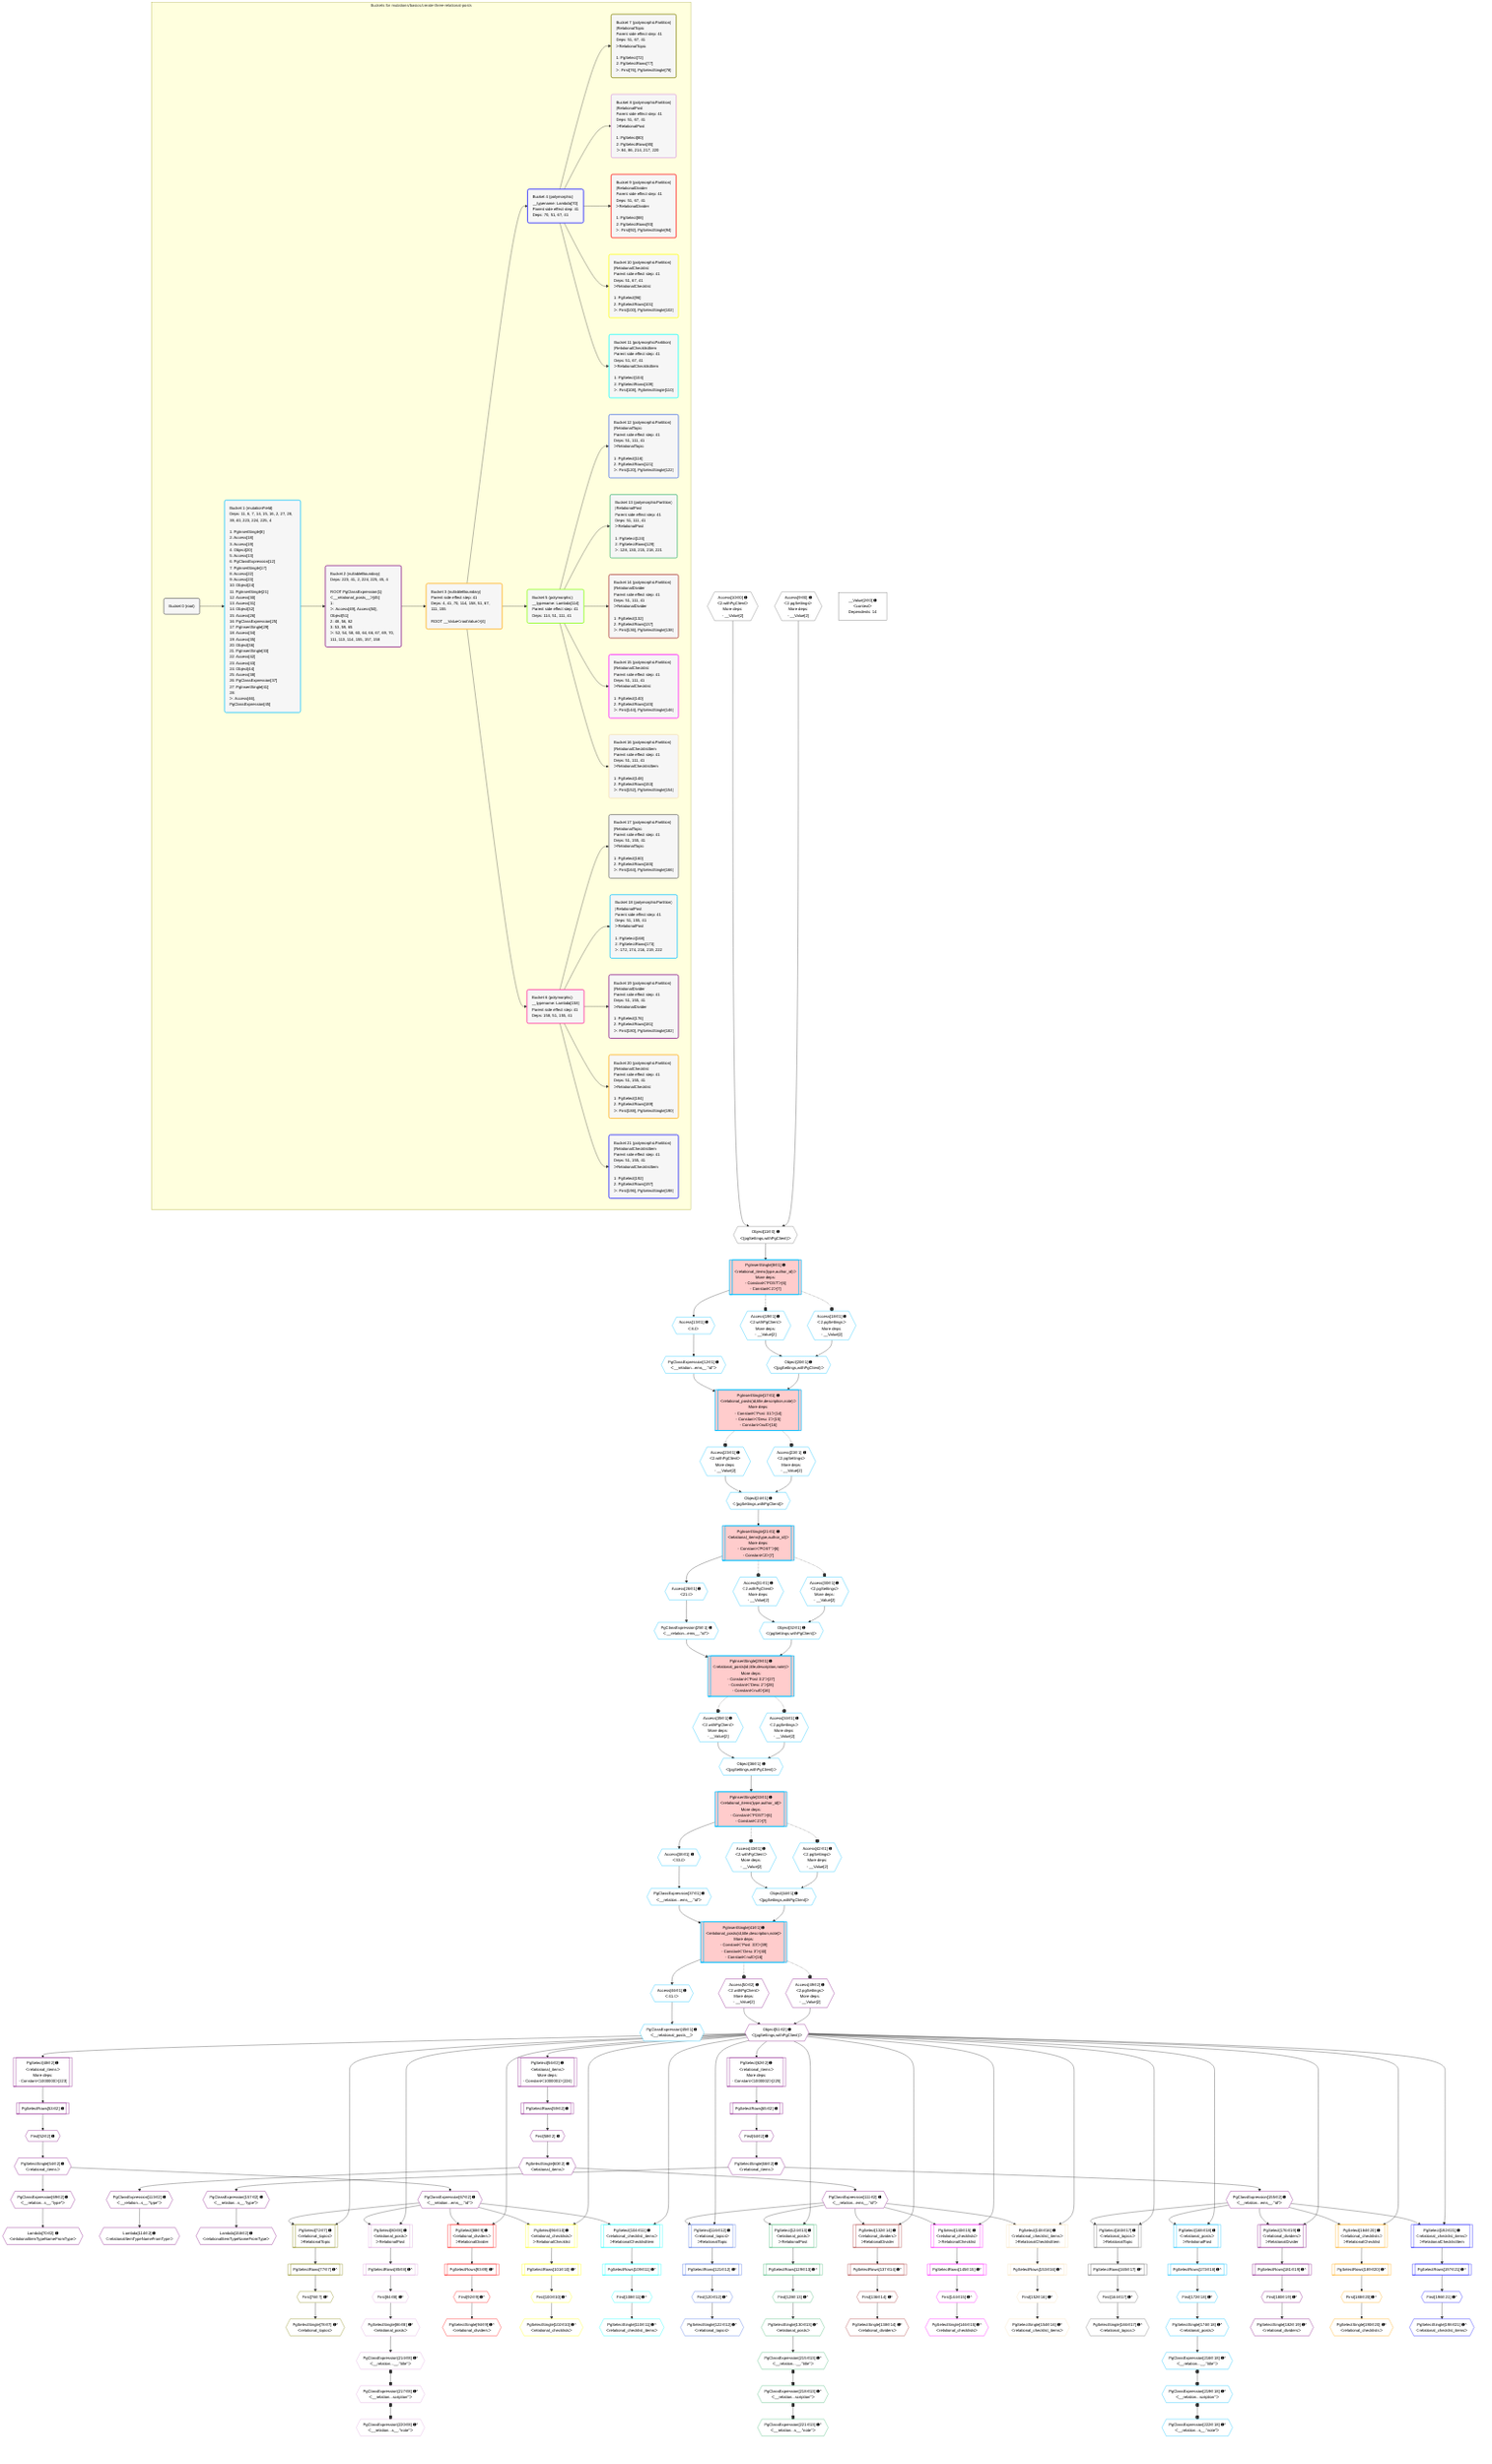 %%{init: {'themeVariables': { 'fontSize': '12px'}}}%%
graph TD
    classDef path fill:#eee,stroke:#000,color:#000
    classDef plan fill:#fff,stroke-width:1px,color:#000
    classDef itemplan fill:#fff,stroke-width:2px,color:#000
    classDef unbatchedplan fill:#dff,stroke-width:1px,color:#000
    classDef sideeffectplan fill:#fcc,stroke-width:2px,color:#000
    classDef bucket fill:#f6f6f6,color:#000,stroke-width:2px,text-align:left

    subgraph "Buckets for mutations/basics/create-three-relational-posts"
    Bucket0("Bucket 0 (root)"):::bucket
    Bucket1("Bucket 1 (mutationField)<br />Deps: 11, 6, 7, 14, 15, 16, 2, 27, 28, 39, 40, 223, 224, 225, 4<br /><br />1: PgInsertSingle[8]<br />2: Access[18]<br />3: Access[19]<br />4: Object[20]<br />5: Access[13]<br />6: PgClassExpression[12]<br />7: PgInsertSingle[17]<br />8: Access[22]<br />9: Access[23]<br />10: Object[24]<br />11: PgInsertSingle[21]<br />12: Access[30]<br />13: Access[31]<br />14: Object[32]<br />15: Access[26]<br />16: PgClassExpression[25]<br />17: PgInsertSingle[29]<br />18: Access[34]<br />19: Access[35]<br />20: Object[36]<br />21: PgInsertSingle[33]<br />22: Access[42]<br />23: Access[43]<br />24: Object[44]<br />25: Access[38]<br />26: PgClassExpression[37]<br />27: PgInsertSingle[41]<br />28: <br />ᐳ: Access[46], PgClassExpression[45]"):::bucket
    Bucket2("Bucket 2 (nullableBoundary)<br />Deps: 223, 41, 2, 224, 225, 45, 4<br /><br />ROOT PgClassExpression{1}ᐸ__relational_posts__ᐳ[45]<br />1: <br />ᐳ: Access[49], Access[50], Object[51]<br />2: 48, 56, 62<br />3: 53, 59, 65<br />ᐳ: 52, 54, 58, 60, 64, 66, 67, 69, 70, 111, 113, 114, 155, 157, 158"):::bucket
    Bucket3("Bucket 3 (nullableBoundary)<br />Parent side effect step: 41<br />Deps: 4, 41, 70, 114, 158, 51, 67, 111, 155<br /><br />ROOT __ValueᐸrootValueᐳ[4]"):::bucket
    Bucket4("Bucket 4 (polymorphic)<br />__typename: Lambda[70]<br />Parent side effect step: 41<br />Deps: 70, 51, 67, 41"):::bucket
    Bucket5("Bucket 5 (polymorphic)<br />__typename: Lambda[114]<br />Parent side effect step: 41<br />Deps: 114, 51, 111, 41"):::bucket
    Bucket6("Bucket 6 (polymorphic)<br />__typename: Lambda[158]<br />Parent side effect step: 41<br />Deps: 158, 51, 155, 41"):::bucket
    Bucket7("Bucket 7 (polymorphicPartition)<br />|RelationalTopic<br />Parent side effect step: 41<br />Deps: 51, 67, 41<br />ᐳRelationalTopic<br /><br />1: PgSelect[72]<br />2: PgSelectRows[77]<br />ᐳ: First[76], PgSelectSingle[78]"):::bucket
    Bucket8("Bucket 8 (polymorphicPartition)<br />|RelationalPost<br />Parent side effect step: 41<br />Deps: 51, 67, 41<br />ᐳRelationalPost<br /><br />1: PgSelect[80]<br />2: PgSelectRows[85]<br />ᐳ: 84, 86, 214, 217, 220"):::bucket
    Bucket9("Bucket 9 (polymorphicPartition)<br />|RelationalDivider<br />Parent side effect step: 41<br />Deps: 51, 67, 41<br />ᐳRelationalDivider<br /><br />1: PgSelect[88]<br />2: PgSelectRows[93]<br />ᐳ: First[92], PgSelectSingle[94]"):::bucket
    Bucket10("Bucket 10 (polymorphicPartition)<br />|RelationalChecklist<br />Parent side effect step: 41<br />Deps: 51, 67, 41<br />ᐳRelationalChecklist<br /><br />1: PgSelect[96]<br />2: PgSelectRows[101]<br />ᐳ: First[100], PgSelectSingle[102]"):::bucket
    Bucket11("Bucket 11 (polymorphicPartition)<br />|RelationalChecklistItem<br />Parent side effect step: 41<br />Deps: 51, 67, 41<br />ᐳRelationalChecklistItem<br /><br />1: PgSelect[104]<br />2: PgSelectRows[109]<br />ᐳ: First[108], PgSelectSingle[110]"):::bucket
    Bucket12("Bucket 12 (polymorphicPartition)<br />|RelationalTopic<br />Parent side effect step: 41<br />Deps: 51, 111, 41<br />ᐳRelationalTopic<br /><br />1: PgSelect[116]<br />2: PgSelectRows[121]<br />ᐳ: First[120], PgSelectSingle[122]"):::bucket
    Bucket13("Bucket 13 (polymorphicPartition)<br />|RelationalPost<br />Parent side effect step: 41<br />Deps: 51, 111, 41<br />ᐳRelationalPost<br /><br />1: PgSelect[124]<br />2: PgSelectRows[129]<br />ᐳ: 128, 130, 215, 218, 221"):::bucket
    Bucket14("Bucket 14 (polymorphicPartition)<br />|RelationalDivider<br />Parent side effect step: 41<br />Deps: 51, 111, 41<br />ᐳRelationalDivider<br /><br />1: PgSelect[132]<br />2: PgSelectRows[137]<br />ᐳ: First[136], PgSelectSingle[138]"):::bucket
    Bucket15("Bucket 15 (polymorphicPartition)<br />|RelationalChecklist<br />Parent side effect step: 41<br />Deps: 51, 111, 41<br />ᐳRelationalChecklist<br /><br />1: PgSelect[140]<br />2: PgSelectRows[145]<br />ᐳ: First[144], PgSelectSingle[146]"):::bucket
    Bucket16("Bucket 16 (polymorphicPartition)<br />|RelationalChecklistItem<br />Parent side effect step: 41<br />Deps: 51, 111, 41<br />ᐳRelationalChecklistItem<br /><br />1: PgSelect[148]<br />2: PgSelectRows[153]<br />ᐳ: First[152], PgSelectSingle[154]"):::bucket
    Bucket17("Bucket 17 (polymorphicPartition)<br />|RelationalTopic<br />Parent side effect step: 41<br />Deps: 51, 155, 41<br />ᐳRelationalTopic<br /><br />1: PgSelect[160]<br />2: PgSelectRows[165]<br />ᐳ: First[164], PgSelectSingle[166]"):::bucket
    Bucket18("Bucket 18 (polymorphicPartition)<br />|RelationalPost<br />Parent side effect step: 41<br />Deps: 51, 155, 41<br />ᐳRelationalPost<br /><br />1: PgSelect[168]<br />2: PgSelectRows[173]<br />ᐳ: 172, 174, 216, 219, 222"):::bucket
    Bucket19("Bucket 19 (polymorphicPartition)<br />|RelationalDivider<br />Parent side effect step: 41<br />Deps: 51, 155, 41<br />ᐳRelationalDivider<br /><br />1: PgSelect[176]<br />2: PgSelectRows[181]<br />ᐳ: First[180], PgSelectSingle[182]"):::bucket
    Bucket20("Bucket 20 (polymorphicPartition)<br />|RelationalChecklist<br />Parent side effect step: 41<br />Deps: 51, 155, 41<br />ᐳRelationalChecklist<br /><br />1: PgSelect[184]<br />2: PgSelectRows[189]<br />ᐳ: First[188], PgSelectSingle[190]"):::bucket
    Bucket21("Bucket 21 (polymorphicPartition)<br />|RelationalChecklistItem<br />Parent side effect step: 41<br />Deps: 51, 155, 41<br />ᐳRelationalChecklistItem<br /><br />1: PgSelect[192]<br />2: PgSelectRows[197]<br />ᐳ: First[196], PgSelectSingle[198]"):::bucket
    end
    Bucket0 --> Bucket1
    Bucket1 --> Bucket2
    Bucket2 --> Bucket3
    Bucket3 --> Bucket4 & Bucket5 & Bucket6
    Bucket4 --> Bucket7 & Bucket8 & Bucket9 & Bucket10 & Bucket11
    Bucket5 --> Bucket12 & Bucket13 & Bucket14 & Bucket15 & Bucket16
    Bucket6 --> Bucket17 & Bucket18 & Bucket19 & Bucket20 & Bucket21

    %% plan dependencies
    Object11{{"Object[11∈0] ➊<br />ᐸ{pgSettings,withPgClient}ᐳ"}}:::plan
    Access9{{"Access[9∈0] ➊<br />ᐸ2.pgSettingsᐳ<br />More deps:<br />- __Value[2]"}}:::plan
    Access10{{"Access[10∈0] ➊<br />ᐸ2.withPgClientᐳ<br />More deps:<br />- __Value[2]"}}:::plan
    Access9 & Access10 --> Object11
    __Value2["__Value[2∈0] ➊<br />ᐸcontextᐳ<br />Dependents: 14"]:::plan
    PgInsertSingle17[["PgInsertSingle[17∈1] ➊<br />ᐸrelational_posts(id,title,description,note)ᐳ<br />More deps:<br />- Constantᐸ'Post ꖛ1'ᐳ[14]<br />- Constantᐸ'Desc 1'ᐳ[15]<br />- Constantᐸnullᐳ[16]"]]:::sideeffectplan
    Object20{{"Object[20∈1] ➊<br />ᐸ{pgSettings,withPgClient}ᐳ"}}:::plan
    PgClassExpression12{{"PgClassExpression[12∈1] ➊<br />ᐸ__relation...ems__.”id”ᐳ"}}:::plan
    Object20 & PgClassExpression12 --> PgInsertSingle17
    PgInsertSingle29[["PgInsertSingle[29∈1] ➊<br />ᐸrelational_posts(id,title,description,note)ᐳ<br />More deps:<br />- Constantᐸ'Post ꖛ2'ᐳ[27]<br />- Constantᐸ'Desc 2'ᐳ[28]<br />- Constantᐸnullᐳ[16]"]]:::sideeffectplan
    Object32{{"Object[32∈1] ➊<br />ᐸ{pgSettings,withPgClient}ᐳ"}}:::plan
    PgClassExpression25{{"PgClassExpression[25∈1] ➊<br />ᐸ__relation...ems__.”id”ᐳ"}}:::plan
    Object32 & PgClassExpression25 --> PgInsertSingle29
    PgInsertSingle41[["PgInsertSingle[41∈1] ➊<br />ᐸrelational_posts(id,title,description,note)ᐳ<br />More deps:<br />- Constantᐸ'Post ꖛ3'ᐳ[39]<br />- Constantᐸ'Desc 3'ᐳ[40]<br />- Constantᐸnullᐳ[16]"]]:::sideeffectplan
    Object44{{"Object[44∈1] ➊<br />ᐸ{pgSettings,withPgClient}ᐳ"}}:::plan
    PgClassExpression37{{"PgClassExpression[37∈1] ➊<br />ᐸ__relation...ems__.”id”ᐳ"}}:::plan
    Object44 & PgClassExpression37 --> PgInsertSingle41
    PgInsertSingle8[["PgInsertSingle[8∈1] ➊<br />ᐸrelational_items(type,author_id)ᐳ<br />More deps:<br />- Constantᐸ'POST'ᐳ[6]<br />- Constantᐸ2ᐳ[7]"]]:::sideeffectplan
    Object11 --> PgInsertSingle8
    PgInsertSingle21[["PgInsertSingle[21∈1] ➊<br />ᐸrelational_items(type,author_id)ᐳ<br />More deps:<br />- Constantᐸ'POST'ᐳ[6]<br />- Constantᐸ2ᐳ[7]"]]:::sideeffectplan
    Object24{{"Object[24∈1] ➊<br />ᐸ{pgSettings,withPgClient}ᐳ"}}:::plan
    Object24 --> PgInsertSingle21
    PgInsertSingle33[["PgInsertSingle[33∈1] ➊<br />ᐸrelational_items(type,author_id)ᐳ<br />More deps:<br />- Constantᐸ'POST'ᐳ[6]<br />- Constantᐸ2ᐳ[7]"]]:::sideeffectplan
    Object36{{"Object[36∈1] ➊<br />ᐸ{pgSettings,withPgClient}ᐳ"}}:::plan
    Object36 --> PgInsertSingle33
    Access18{{"Access[18∈1] ➊<br />ᐸ2.pgSettingsᐳ<br />More deps:<br />- __Value[2]"}}:::plan
    Access19{{"Access[19∈1] ➊<br />ᐸ2.withPgClientᐳ<br />More deps:<br />- __Value[2]"}}:::plan
    Access18 & Access19 --> Object20
    Access22{{"Access[22∈1] ➊<br />ᐸ2.pgSettingsᐳ<br />More deps:<br />- __Value[2]"}}:::plan
    Access23{{"Access[23∈1] ➊<br />ᐸ2.withPgClientᐳ<br />More deps:<br />- __Value[2]"}}:::plan
    Access22 & Access23 --> Object24
    Access30{{"Access[30∈1] ➊<br />ᐸ2.pgSettingsᐳ<br />More deps:<br />- __Value[2]"}}:::plan
    Access31{{"Access[31∈1] ➊<br />ᐸ2.withPgClientᐳ<br />More deps:<br />- __Value[2]"}}:::plan
    Access30 & Access31 --> Object32
    Access34{{"Access[34∈1] ➊<br />ᐸ2.pgSettingsᐳ<br />More deps:<br />- __Value[2]"}}:::plan
    Access35{{"Access[35∈1] ➊<br />ᐸ2.withPgClientᐳ<br />More deps:<br />- __Value[2]"}}:::plan
    Access34 & Access35 --> Object36
    Access42{{"Access[42∈1] ➊<br />ᐸ2.pgSettingsᐳ<br />More deps:<br />- __Value[2]"}}:::plan
    Access43{{"Access[43∈1] ➊<br />ᐸ2.withPgClientᐳ<br />More deps:<br />- __Value[2]"}}:::plan
    Access42 & Access43 --> Object44
    Access13{{"Access[13∈1] ➊<br />ᐸ8.tᐳ"}}:::plan
    Access13 --> PgClassExpression12
    PgInsertSingle8 --> Access13
    Access26{{"Access[26∈1] ➊<br />ᐸ21.tᐳ"}}:::plan
    Access26 --> PgClassExpression25
    PgInsertSingle21 --> Access26
    Access38{{"Access[38∈1] ➊<br />ᐸ33.tᐳ"}}:::plan
    Access38 --> PgClassExpression37
    PgInsertSingle33 --> Access38
    PgClassExpression45{{"PgClassExpression[45∈1] ➊<br />ᐸ__relational_posts__ᐳ"}}:::plan
    Access46{{"Access[46∈1] ➊<br />ᐸ41.tᐳ"}}:::plan
    Access46 --> PgClassExpression45
    PgInsertSingle41 --> Access46
    PgSelect48[["PgSelect[48∈2] ➊<br />ᐸrelational_itemsᐳ<br />More deps:<br />- Constantᐸ1000000ᐳ[223]"]]:::plan
    Object51{{"Object[51∈2] ➊<br />ᐸ{pgSettings,withPgClient}ᐳ"}}:::plan
    Object51 --> PgSelect48
    Access49{{"Access[49∈2] ➊<br />ᐸ2.pgSettingsᐳ<br />More deps:<br />- __Value[2]"}}:::plan
    Access50{{"Access[50∈2] ➊<br />ᐸ2.withPgClientᐳ<br />More deps:<br />- __Value[2]"}}:::plan
    Access49 & Access50 --> Object51
    PgSelect56[["PgSelect[56∈2] ➊<br />ᐸrelational_itemsᐳ<br />More deps:<br />- Constantᐸ1000001ᐳ[224]"]]:::plan
    Object51 --> PgSelect56
    PgSelect62[["PgSelect[62∈2] ➊<br />ᐸrelational_itemsᐳ<br />More deps:<br />- Constantᐸ1000002ᐳ[225]"]]:::plan
    Object51 --> PgSelect62
    First52{{"First[52∈2] ➊"}}:::plan
    PgSelectRows53[["PgSelectRows[53∈2] ➊"]]:::plan
    PgSelectRows53 --> First52
    PgSelect48 --> PgSelectRows53
    PgSelectSingle54{{"PgSelectSingle[54∈2] ➊<br />ᐸrelational_itemsᐳ"}}:::plan
    First52 --> PgSelectSingle54
    First58{{"First[58∈2] ➊"}}:::plan
    PgSelectRows59[["PgSelectRows[59∈2] ➊"]]:::plan
    PgSelectRows59 --> First58
    PgSelect56 --> PgSelectRows59
    PgSelectSingle60{{"PgSelectSingle[60∈2] ➊<br />ᐸrelational_itemsᐳ"}}:::plan
    First58 --> PgSelectSingle60
    First64{{"First[64∈2] ➊"}}:::plan
    PgSelectRows65[["PgSelectRows[65∈2] ➊"]]:::plan
    PgSelectRows65 --> First64
    PgSelect62 --> PgSelectRows65
    PgSelectSingle66{{"PgSelectSingle[66∈2] ➊<br />ᐸrelational_itemsᐳ"}}:::plan
    First64 --> PgSelectSingle66
    PgClassExpression67{{"PgClassExpression[67∈2] ➊<br />ᐸ__relation...ems__.”id”ᐳ"}}:::plan
    PgSelectSingle54 --> PgClassExpression67
    PgClassExpression69{{"PgClassExpression[69∈2] ➊<br />ᐸ__relation...s__.”type”ᐳ"}}:::plan
    PgSelectSingle54 --> PgClassExpression69
    Lambda70{{"Lambda[70∈2] ➊<br />ᐸrelationalItemTypeNameFromTypeᐳ"}}:::plan
    PgClassExpression69 --> Lambda70
    PgClassExpression111{{"PgClassExpression[111∈2] ➊<br />ᐸ__relation...ems__.”id”ᐳ"}}:::plan
    PgSelectSingle60 --> PgClassExpression111
    PgClassExpression113{{"PgClassExpression[113∈2] ➊<br />ᐸ__relation...s__.”type”ᐳ"}}:::plan
    PgSelectSingle60 --> PgClassExpression113
    Lambda114{{"Lambda[114∈2] ➊<br />ᐸrelationalItemTypeNameFromTypeᐳ"}}:::plan
    PgClassExpression113 --> Lambda114
    PgClassExpression155{{"PgClassExpression[155∈2] ➊<br />ᐸ__relation...ems__.”id”ᐳ"}}:::plan
    PgSelectSingle66 --> PgClassExpression155
    PgClassExpression157{{"PgClassExpression[157∈2] ➊<br />ᐸ__relation...s__.”type”ᐳ"}}:::plan
    PgSelectSingle66 --> PgClassExpression157
    Lambda158{{"Lambda[158∈2] ➊<br />ᐸrelationalItemTypeNameFromTypeᐳ"}}:::plan
    PgClassExpression157 --> Lambda158
    PgSelect72[["PgSelect[72∈7] ➊<br />ᐸrelational_topicsᐳ<br />ᐳRelationalTopic"]]:::plan
    Object51 & PgClassExpression67 --> PgSelect72
    First76{{"First[76∈7] ➊^"}}:::plan
    PgSelectRows77[["PgSelectRows[77∈7] ➊^"]]:::plan
    PgSelectRows77 --> First76
    PgSelect72 --> PgSelectRows77
    PgSelectSingle78{{"PgSelectSingle[78∈7] ➊^<br />ᐸrelational_topicsᐳ"}}:::plan
    First76 --> PgSelectSingle78
    PgSelect80[["PgSelect[80∈8] ➊<br />ᐸrelational_postsᐳ<br />ᐳRelationalPost"]]:::plan
    Object51 & PgClassExpression67 --> PgSelect80
    First84{{"First[84∈8] ➊^"}}:::plan
    PgSelectRows85[["PgSelectRows[85∈8] ➊^"]]:::plan
    PgSelectRows85 --> First84
    PgSelect80 --> PgSelectRows85
    PgSelectSingle86{{"PgSelectSingle[86∈8] ➊^<br />ᐸrelational_postsᐳ"}}:::plan
    First84 --> PgSelectSingle86
    PgClassExpression214{{"PgClassExpression[214∈8] ➊^<br />ᐸ__relation...__.”title”ᐳ"}}:::plan
    PgSelectSingle86 --> PgClassExpression214
    PgClassExpression217{{"PgClassExpression[217∈8] ➊^<br />ᐸ__relation...scription”ᐳ"}}:::plan
    PgClassExpression214 o--o PgClassExpression217
    PgClassExpression220{{"PgClassExpression[220∈8] ➊^<br />ᐸ__relation...s__.”note”ᐳ"}}:::plan
    PgClassExpression217 o--o PgClassExpression220
    PgSelect88[["PgSelect[88∈9] ➊<br />ᐸrelational_dividersᐳ<br />ᐳRelationalDivider"]]:::plan
    Object51 & PgClassExpression67 --> PgSelect88
    First92{{"First[92∈9] ➊^"}}:::plan
    PgSelectRows93[["PgSelectRows[93∈9] ➊^"]]:::plan
    PgSelectRows93 --> First92
    PgSelect88 --> PgSelectRows93
    PgSelectSingle94{{"PgSelectSingle[94∈9] ➊^<br />ᐸrelational_dividersᐳ"}}:::plan
    First92 --> PgSelectSingle94
    PgSelect96[["PgSelect[96∈10] ➊<br />ᐸrelational_checklistsᐳ<br />ᐳRelationalChecklist"]]:::plan
    Object51 & PgClassExpression67 --> PgSelect96
    First100{{"First[100∈10] ➊^"}}:::plan
    PgSelectRows101[["PgSelectRows[101∈10] ➊^"]]:::plan
    PgSelectRows101 --> First100
    PgSelect96 --> PgSelectRows101
    PgSelectSingle102{{"PgSelectSingle[102∈10] ➊^<br />ᐸrelational_checklistsᐳ"}}:::plan
    First100 --> PgSelectSingle102
    PgSelect104[["PgSelect[104∈11] ➊<br />ᐸrelational_checklist_itemsᐳ<br />ᐳRelationalChecklistItem"]]:::plan
    Object51 & PgClassExpression67 --> PgSelect104
    First108{{"First[108∈11] ➊^"}}:::plan
    PgSelectRows109[["PgSelectRows[109∈11] ➊^"]]:::plan
    PgSelectRows109 --> First108
    PgSelect104 --> PgSelectRows109
    PgSelectSingle110{{"PgSelectSingle[110∈11] ➊^<br />ᐸrelational_checklist_itemsᐳ"}}:::plan
    First108 --> PgSelectSingle110
    PgSelect116[["PgSelect[116∈12] ➊<br />ᐸrelational_topicsᐳ<br />ᐳRelationalTopic"]]:::plan
    Object51 & PgClassExpression111 --> PgSelect116
    First120{{"First[120∈12] ➊^"}}:::plan
    PgSelectRows121[["PgSelectRows[121∈12] ➊^"]]:::plan
    PgSelectRows121 --> First120
    PgSelect116 --> PgSelectRows121
    PgSelectSingle122{{"PgSelectSingle[122∈12] ➊^<br />ᐸrelational_topicsᐳ"}}:::plan
    First120 --> PgSelectSingle122
    PgSelect124[["PgSelect[124∈13] ➊<br />ᐸrelational_postsᐳ<br />ᐳRelationalPost"]]:::plan
    Object51 & PgClassExpression111 --> PgSelect124
    First128{{"First[128∈13] ➊^"}}:::plan
    PgSelectRows129[["PgSelectRows[129∈13] ➊^"]]:::plan
    PgSelectRows129 --> First128
    PgSelect124 --> PgSelectRows129
    PgSelectSingle130{{"PgSelectSingle[130∈13] ➊^<br />ᐸrelational_postsᐳ"}}:::plan
    First128 --> PgSelectSingle130
    PgClassExpression215{{"PgClassExpression[215∈13] ➊^<br />ᐸ__relation...__.”title”ᐳ"}}:::plan
    PgSelectSingle130 --> PgClassExpression215
    PgClassExpression218{{"PgClassExpression[218∈13] ➊^<br />ᐸ__relation...scription”ᐳ"}}:::plan
    PgClassExpression215 o--o PgClassExpression218
    PgClassExpression221{{"PgClassExpression[221∈13] ➊^<br />ᐸ__relation...s__.”note”ᐳ"}}:::plan
    PgClassExpression218 o--o PgClassExpression221
    PgSelect132[["PgSelect[132∈14] ➊<br />ᐸrelational_dividersᐳ<br />ᐳRelationalDivider"]]:::plan
    Object51 & PgClassExpression111 --> PgSelect132
    First136{{"First[136∈14] ➊^"}}:::plan
    PgSelectRows137[["PgSelectRows[137∈14] ➊^"]]:::plan
    PgSelectRows137 --> First136
    PgSelect132 --> PgSelectRows137
    PgSelectSingle138{{"PgSelectSingle[138∈14] ➊^<br />ᐸrelational_dividersᐳ"}}:::plan
    First136 --> PgSelectSingle138
    PgSelect140[["PgSelect[140∈15] ➊<br />ᐸrelational_checklistsᐳ<br />ᐳRelationalChecklist"]]:::plan
    Object51 & PgClassExpression111 --> PgSelect140
    First144{{"First[144∈15] ➊^"}}:::plan
    PgSelectRows145[["PgSelectRows[145∈15] ➊^"]]:::plan
    PgSelectRows145 --> First144
    PgSelect140 --> PgSelectRows145
    PgSelectSingle146{{"PgSelectSingle[146∈15] ➊^<br />ᐸrelational_checklistsᐳ"}}:::plan
    First144 --> PgSelectSingle146
    PgSelect148[["PgSelect[148∈16] ➊<br />ᐸrelational_checklist_itemsᐳ<br />ᐳRelationalChecklistItem"]]:::plan
    Object51 & PgClassExpression111 --> PgSelect148
    First152{{"First[152∈16] ➊^"}}:::plan
    PgSelectRows153[["PgSelectRows[153∈16] ➊^"]]:::plan
    PgSelectRows153 --> First152
    PgSelect148 --> PgSelectRows153
    PgSelectSingle154{{"PgSelectSingle[154∈16] ➊^<br />ᐸrelational_checklist_itemsᐳ"}}:::plan
    First152 --> PgSelectSingle154
    PgSelect160[["PgSelect[160∈17] ➊<br />ᐸrelational_topicsᐳ<br />ᐳRelationalTopic"]]:::plan
    Object51 & PgClassExpression155 --> PgSelect160
    First164{{"First[164∈17] ➊^"}}:::plan
    PgSelectRows165[["PgSelectRows[165∈17] ➊^"]]:::plan
    PgSelectRows165 --> First164
    PgSelect160 --> PgSelectRows165
    PgSelectSingle166{{"PgSelectSingle[166∈17] ➊^<br />ᐸrelational_topicsᐳ"}}:::plan
    First164 --> PgSelectSingle166
    PgSelect168[["PgSelect[168∈18] ➊<br />ᐸrelational_postsᐳ<br />ᐳRelationalPost"]]:::plan
    Object51 & PgClassExpression155 --> PgSelect168
    First172{{"First[172∈18] ➊^"}}:::plan
    PgSelectRows173[["PgSelectRows[173∈18] ➊^"]]:::plan
    PgSelectRows173 --> First172
    PgSelect168 --> PgSelectRows173
    PgSelectSingle174{{"PgSelectSingle[174∈18] ➊^<br />ᐸrelational_postsᐳ"}}:::plan
    First172 --> PgSelectSingle174
    PgClassExpression216{{"PgClassExpression[216∈18] ➊^<br />ᐸ__relation...__.”title”ᐳ"}}:::plan
    PgSelectSingle174 --> PgClassExpression216
    PgClassExpression219{{"PgClassExpression[219∈18] ➊^<br />ᐸ__relation...scription”ᐳ"}}:::plan
    PgClassExpression216 o--o PgClassExpression219
    PgClassExpression222{{"PgClassExpression[222∈18] ➊^<br />ᐸ__relation...s__.”note”ᐳ"}}:::plan
    PgClassExpression219 o--o PgClassExpression222
    PgSelect176[["PgSelect[176∈19] ➊<br />ᐸrelational_dividersᐳ<br />ᐳRelationalDivider"]]:::plan
    Object51 & PgClassExpression155 --> PgSelect176
    First180{{"First[180∈19] ➊^"}}:::plan
    PgSelectRows181[["PgSelectRows[181∈19] ➊^"]]:::plan
    PgSelectRows181 --> First180
    PgSelect176 --> PgSelectRows181
    PgSelectSingle182{{"PgSelectSingle[182∈19] ➊^<br />ᐸrelational_dividersᐳ"}}:::plan
    First180 --> PgSelectSingle182
    PgSelect184[["PgSelect[184∈20] ➊<br />ᐸrelational_checklistsᐳ<br />ᐳRelationalChecklist"]]:::plan
    Object51 & PgClassExpression155 --> PgSelect184
    First188{{"First[188∈20] ➊^"}}:::plan
    PgSelectRows189[["PgSelectRows[189∈20] ➊^"]]:::plan
    PgSelectRows189 --> First188
    PgSelect184 --> PgSelectRows189
    PgSelectSingle190{{"PgSelectSingle[190∈20] ➊^<br />ᐸrelational_checklistsᐳ"}}:::plan
    First188 --> PgSelectSingle190
    PgSelect192[["PgSelect[192∈21] ➊<br />ᐸrelational_checklist_itemsᐳ<br />ᐳRelationalChecklistItem"]]:::plan
    Object51 & PgClassExpression155 --> PgSelect192
    First196{{"First[196∈21] ➊^"}}:::plan
    PgSelectRows197[["PgSelectRows[197∈21] ➊^"]]:::plan
    PgSelectRows197 --> First196
    PgSelect192 --> PgSelectRows197
    PgSelectSingle198{{"PgSelectSingle[198∈21] ➊^<br />ᐸrelational_checklist_itemsᐳ"}}:::plan
    First196 --> PgSelectSingle198

    %% define steps
    classDef bucket0 stroke:#696969
    class Bucket0,__Value2,Access9,Access10,Object11 bucket0
    classDef bucket1 stroke:#00bfff
    class Bucket1,PgInsertSingle8,PgClassExpression12,Access13,PgInsertSingle17,Access18,Access19,Object20,PgInsertSingle21,Access22,Access23,Object24,PgClassExpression25,Access26,PgInsertSingle29,Access30,Access31,Object32,PgInsertSingle33,Access34,Access35,Object36,PgClassExpression37,Access38,PgInsertSingle41,Access42,Access43,Object44,PgClassExpression45,Access46 bucket1
    classDef bucket2 stroke:#7f007f
    class Bucket2,PgSelect48,Access49,Access50,Object51,First52,PgSelectRows53,PgSelectSingle54,PgSelect56,First58,PgSelectRows59,PgSelectSingle60,PgSelect62,First64,PgSelectRows65,PgSelectSingle66,PgClassExpression67,PgClassExpression69,Lambda70,PgClassExpression111,PgClassExpression113,Lambda114,PgClassExpression155,PgClassExpression157,Lambda158 bucket2
    classDef bucket3 stroke:#ffa500
    class Bucket3 bucket3
    classDef bucket4 stroke:#0000ff
    class Bucket4 bucket4
    classDef bucket5 stroke:#7fff00
    class Bucket5 bucket5
    classDef bucket6 stroke:#ff1493
    class Bucket6 bucket6
    classDef bucket7 stroke:#808000
    class Bucket7,PgSelect72,First76,PgSelectRows77,PgSelectSingle78 bucket7
    classDef bucket8 stroke:#dda0dd
    class Bucket8,PgSelect80,First84,PgSelectRows85,PgSelectSingle86,PgClassExpression214,PgClassExpression217,PgClassExpression220 bucket8
    classDef bucket9 stroke:#ff0000
    class Bucket9,PgSelect88,First92,PgSelectRows93,PgSelectSingle94 bucket9
    classDef bucket10 stroke:#ffff00
    class Bucket10,PgSelect96,First100,PgSelectRows101,PgSelectSingle102 bucket10
    classDef bucket11 stroke:#00ffff
    class Bucket11,PgSelect104,First108,PgSelectRows109,PgSelectSingle110 bucket11
    classDef bucket12 stroke:#4169e1
    class Bucket12,PgSelect116,First120,PgSelectRows121,PgSelectSingle122 bucket12
    classDef bucket13 stroke:#3cb371
    class Bucket13,PgSelect124,First128,PgSelectRows129,PgSelectSingle130,PgClassExpression215,PgClassExpression218,PgClassExpression221 bucket13
    classDef bucket14 stroke:#a52a2a
    class Bucket14,PgSelect132,First136,PgSelectRows137,PgSelectSingle138 bucket14
    classDef bucket15 stroke:#ff00ff
    class Bucket15,PgSelect140,First144,PgSelectRows145,PgSelectSingle146 bucket15
    classDef bucket16 stroke:#f5deb3
    class Bucket16,PgSelect148,First152,PgSelectRows153,PgSelectSingle154 bucket16
    classDef bucket17 stroke:#696969
    class Bucket17,PgSelect160,First164,PgSelectRows165,PgSelectSingle166 bucket17
    classDef bucket18 stroke:#00bfff
    class Bucket18,PgSelect168,First172,PgSelectRows173,PgSelectSingle174,PgClassExpression216,PgClassExpression219,PgClassExpression222 bucket18
    classDef bucket19 stroke:#7f007f
    class Bucket19,PgSelect176,First180,PgSelectRows181,PgSelectSingle182 bucket19
    classDef bucket20 stroke:#ffa500
    class Bucket20,PgSelect184,First188,PgSelectRows189,PgSelectSingle190 bucket20
    classDef bucket21 stroke:#0000ff
    class Bucket21,PgSelect192,First196,PgSelectRows197,PgSelectSingle198 bucket21

    %% implicit side effects
    PgInsertSingle8 -.-o Access18
    PgInsertSingle8 -.-o Access19
    PgInsertSingle17 -.-o Access22
    PgInsertSingle17 -.-o Access23
    PgInsertSingle21 -.-o Access30
    PgInsertSingle21 -.-o Access31
    PgInsertSingle29 -.-o Access34
    PgInsertSingle29 -.-o Access35
    PgInsertSingle33 -.-o Access42
    PgInsertSingle33 -.-o Access43
    PgInsertSingle41 -.-o Access49
    PgInsertSingle41 -.-o Access50